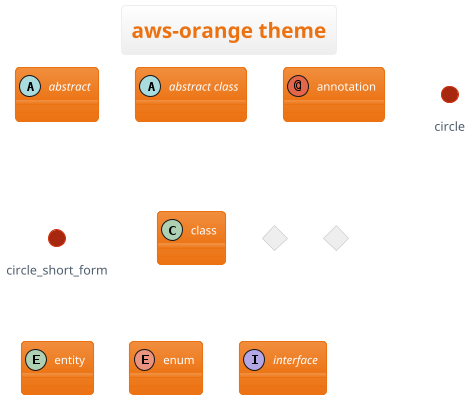 ' Do not edit
' Theme Gallery
' autogenerated by script
'
@startuml
!theme aws-orange
title aws-orange theme
abstract        abstract
abstract class  "abstract class"
annotation      annotation
circle          circle
()              circle_short_form
class           class
diamond         diamond
<>              diamond_short_form
entity          entity
enum            enum
interface       interface
@enduml
